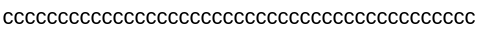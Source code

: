 <mxfile version="20.8.20" type="github"><diagram name="Page-1" id="vl5dyr0L2xGQQ_-GGZoq"><mxGraphModel dx="1017" dy="1111" grid="1" gridSize="10" guides="1" tooltips="1" connect="1" arrows="1" fold="1" page="1" pageScale="1" pageWidth="850" pageHeight="1100" math="0" shadow="0"><root><mxCell id="0"/><mxCell id="1" parent="0"/><mxCell id="7HuU3bb_zGAzzynNjnfm-1" value="ccccccccccccccccccccccccccccccccccccccccccc" style="edgeStyle=none;orthogonalLoop=1;jettySize=auto;html=1;rounded=0;" parent="1" edge="1"><mxGeometry width="80" relative="1" as="geometry"><mxPoint x="310" y="520" as="sourcePoint"/><mxPoint x="390" y="520" as="targetPoint"/><Array as="points"/></mxGeometry></mxCell></root></mxGraphModel></diagram></mxfile>